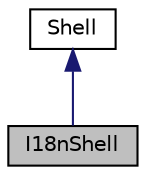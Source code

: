 digraph "I18nShell"
{
  edge [fontname="Helvetica",fontsize="10",labelfontname="Helvetica",labelfontsize="10"];
  node [fontname="Helvetica",fontsize="10",shape=record];
  Node1 [label="I18nShell",height=0.2,width=0.4,color="black", fillcolor="grey75", style="filled", fontcolor="black"];
  Node2 -> Node1 [dir="back",color="midnightblue",fontsize="10",style="solid",fontname="Helvetica"];
  Node2 [label="Shell",height=0.2,width=0.4,color="black", fillcolor="white", style="filled",URL="$class_cake_1_1_console_1_1_shell.html"];
}
